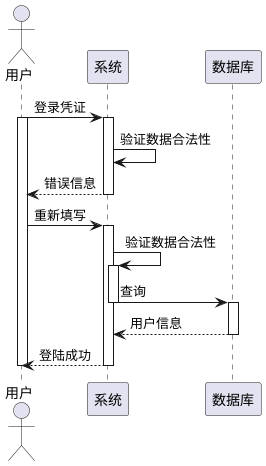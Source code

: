 @startuml
actor 用户
用户->系统:登录凭证
activate 用户
activate 系统
系统->系统:验证数据合法性
系统-->用户:错误信息
deactivate 系统
用户->系统:重新填写
activate 系统
系统->系统:验证数据合法性
activate 系统
系统->数据库:查询
deactivate 系统
activate 数据库
数据库-->系统:用户信息
deactivate 数据库
系统-->用户:登陆成功
deactivate 系统
deactivate 用户
@enduml